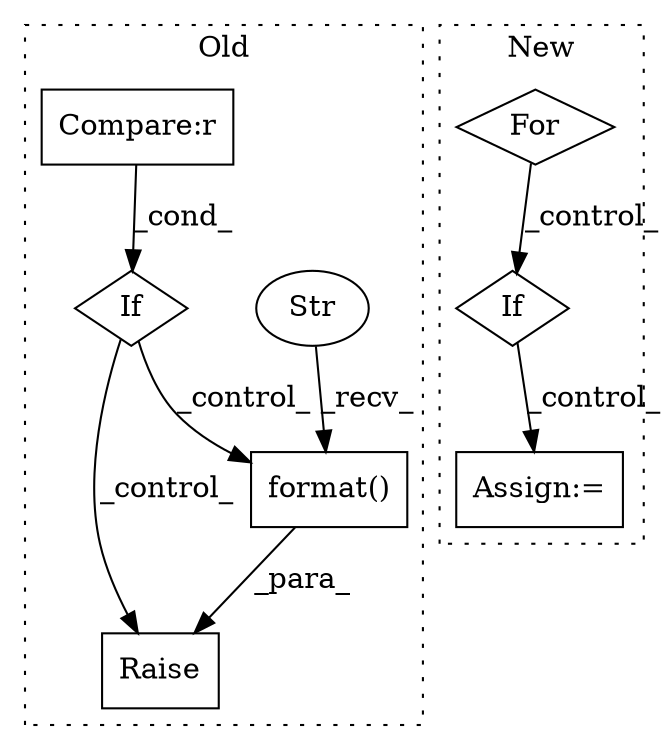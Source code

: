 digraph G {
subgraph cluster0 {
1 [label="format()" a="75" s="10604,10764" l="130,22" shape="box"];
3 [label="Str" a="66" s="10604" l="97" shape="ellipse"];
6 [label="If" a="96" s="10513" l="3" shape="diamond"];
7 [label="Compare:r" a="40" s="10516" l="32" shape="box"];
8 [label="Raise" a="91" s="10566" l="6" shape="box"];
label = "Old";
style="dotted";
}
subgraph cluster1 {
2 [label="For" a="107" s="11530,11552" l="4,10" shape="diamond"];
4 [label="Assign:=" a="68" s="11791" l="3" shape="box"];
5 [label="If" a="96" s="11755" l="3" shape="diamond"];
label = "New";
style="dotted";
}
1 -> 8 [label="_para_"];
2 -> 5 [label="_control_"];
3 -> 1 [label="_recv_"];
5 -> 4 [label="_control_"];
6 -> 8 [label="_control_"];
6 -> 1 [label="_control_"];
7 -> 6 [label="_cond_"];
}